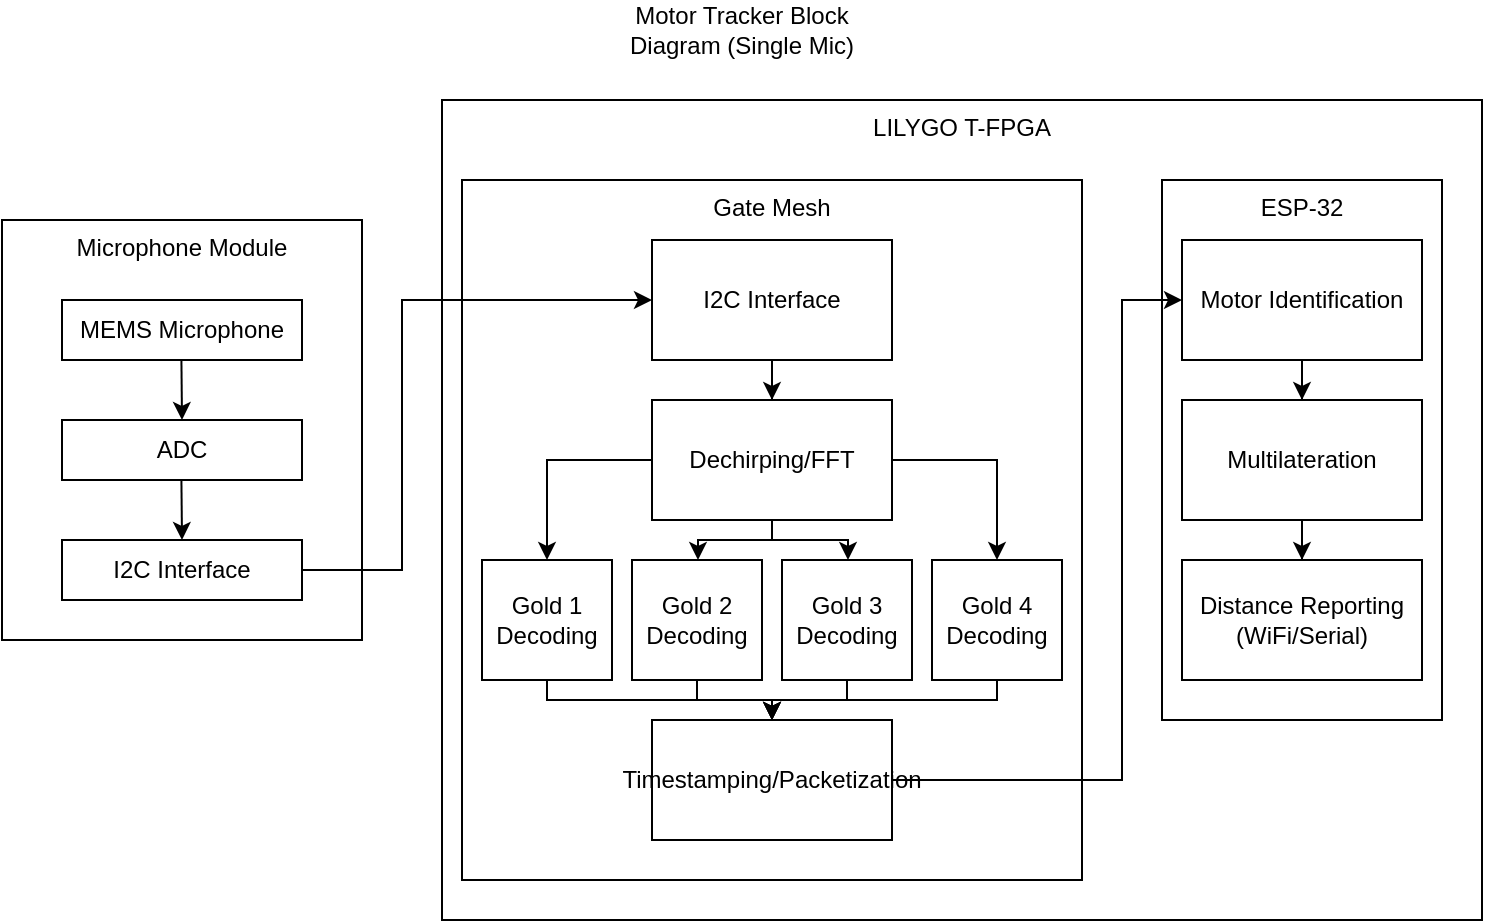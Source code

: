 <mxfile version="28.1.2">
  <diagram name="Page-1" id="JiWPZ9h_1q2T4OyDSVtu">
    <mxGraphModel dx="1351" dy="838" grid="1" gridSize="10" guides="1" tooltips="1" connect="1" arrows="1" fold="1" page="1" pageScale="1" pageWidth="850" pageHeight="1100" math="0" shadow="0">
      <root>
        <mxCell id="0" />
        <mxCell id="1" parent="0" />
        <mxCell id="axjzoKotY6OT-XX8PcPx-15" value="LILYGO T-FPGA" style="rounded=0;whiteSpace=wrap;html=1;verticalAlign=top;" parent="1" vertex="1">
          <mxGeometry x="275" y="160" width="520" height="410" as="geometry" />
        </mxCell>
        <mxCell id="axjzoKotY6OT-XX8PcPx-2" value="Motor Tracker Block Diagram (Single Mic)" style="text;html=1;align=center;verticalAlign=middle;whiteSpace=wrap;rounded=0;" parent="1" vertex="1">
          <mxGeometry x="365" y="110" width="120" height="30" as="geometry" />
        </mxCell>
        <mxCell id="axjzoKotY6OT-XX8PcPx-4" value="Microphone Module" style="rounded=0;whiteSpace=wrap;html=1;verticalAlign=top;" parent="1" vertex="1">
          <mxGeometry x="55" y="220" width="180" height="210" as="geometry" />
        </mxCell>
        <mxCell id="axjzoKotY6OT-XX8PcPx-5" value="MEMS Microphone" style="rounded=0;whiteSpace=wrap;html=1;" parent="1" vertex="1">
          <mxGeometry x="85" y="260" width="120" height="30" as="geometry" />
        </mxCell>
        <mxCell id="axjzoKotY6OT-XX8PcPx-6" value="ADC" style="rounded=0;whiteSpace=wrap;html=1;" parent="1" vertex="1">
          <mxGeometry x="85" y="320" width="120" height="30" as="geometry" />
        </mxCell>
        <mxCell id="axjzoKotY6OT-XX8PcPx-7" value="" style="endArrow=classic;html=1;rounded=0;entryX=0.5;entryY=0;entryDx=0;entryDy=0;" parent="1" target="axjzoKotY6OT-XX8PcPx-6" edge="1">
          <mxGeometry width="50" height="50" relative="1" as="geometry">
            <mxPoint x="144.71" y="290" as="sourcePoint" />
            <mxPoint x="144.71" y="340" as="targetPoint" />
          </mxGeometry>
        </mxCell>
        <mxCell id="axjzoKotY6OT-XX8PcPx-21" value="Gate Mesh" style="rounded=0;whiteSpace=wrap;html=1;verticalAlign=top;" parent="1" vertex="1">
          <mxGeometry x="285" y="200" width="310" height="350" as="geometry" />
        </mxCell>
        <mxCell id="axjzoKotY6OT-XX8PcPx-23" style="edgeStyle=orthogonalEdgeStyle;rounded=0;orthogonalLoop=1;jettySize=auto;html=1;entryX=0;entryY=0.5;entryDx=0;entryDy=0;" parent="1" source="axjzoKotY6OT-XX8PcPx-9" target="axjzoKotY6OT-XX8PcPx-13" edge="1">
          <mxGeometry relative="1" as="geometry">
            <Array as="points">
              <mxPoint x="255" y="395" />
              <mxPoint x="255" y="260" />
            </Array>
          </mxGeometry>
        </mxCell>
        <mxCell id="axjzoKotY6OT-XX8PcPx-9" value="&lt;div&gt;I2C Interface&lt;/div&gt;" style="rounded=0;whiteSpace=wrap;html=1;" parent="1" vertex="1">
          <mxGeometry x="85" y="380" width="120" height="30" as="geometry" />
        </mxCell>
        <mxCell id="axjzoKotY6OT-XX8PcPx-10" value="" style="endArrow=classic;html=1;rounded=0;entryX=0.5;entryY=0;entryDx=0;entryDy=0;" parent="1" target="axjzoKotY6OT-XX8PcPx-9" edge="1">
          <mxGeometry width="50" height="50" relative="1" as="geometry">
            <mxPoint x="144.71" y="350" as="sourcePoint" />
            <mxPoint x="144.71" y="400" as="targetPoint" />
          </mxGeometry>
        </mxCell>
        <mxCell id="axjzoKotY6OT-XX8PcPx-19" style="edgeStyle=orthogonalEdgeStyle;rounded=0;orthogonalLoop=1;jettySize=auto;html=1;" parent="1" source="axjzoKotY6OT-XX8PcPx-13" target="axjzoKotY6OT-XX8PcPx-17" edge="1">
          <mxGeometry relative="1" as="geometry" />
        </mxCell>
        <mxCell id="axjzoKotY6OT-XX8PcPx-13" value="&lt;div&gt;I2C Interface&lt;/div&gt;" style="rounded=0;whiteSpace=wrap;html=1;" parent="1" vertex="1">
          <mxGeometry x="380" y="230" width="120" height="60" as="geometry" />
        </mxCell>
        <mxCell id="KkfcDGEK2xUWVViiMSnf-19" style="edgeStyle=orthogonalEdgeStyle;rounded=0;orthogonalLoop=1;jettySize=auto;html=1;entryX=0.5;entryY=0;entryDx=0;entryDy=0;" edge="1" parent="1" source="axjzoKotY6OT-XX8PcPx-17" target="axjzoKotY6OT-XX8PcPx-20">
          <mxGeometry relative="1" as="geometry" />
        </mxCell>
        <mxCell id="KkfcDGEK2xUWVViiMSnf-24" style="edgeStyle=orthogonalEdgeStyle;rounded=0;orthogonalLoop=1;jettySize=auto;html=1;" edge="1" parent="1" source="axjzoKotY6OT-XX8PcPx-17" target="KkfcDGEK2xUWVViiMSnf-15">
          <mxGeometry relative="1" as="geometry">
            <Array as="points">
              <mxPoint x="440" y="380" />
              <mxPoint x="403" y="380" />
            </Array>
          </mxGeometry>
        </mxCell>
        <mxCell id="KkfcDGEK2xUWVViiMSnf-25" style="edgeStyle=orthogonalEdgeStyle;rounded=0;orthogonalLoop=1;jettySize=auto;html=1;" edge="1" parent="1" source="axjzoKotY6OT-XX8PcPx-17" target="KkfcDGEK2xUWVViiMSnf-16">
          <mxGeometry relative="1" as="geometry">
            <Array as="points">
              <mxPoint x="440" y="380" />
              <mxPoint x="478" y="380" />
            </Array>
          </mxGeometry>
        </mxCell>
        <mxCell id="KkfcDGEK2xUWVViiMSnf-26" style="edgeStyle=orthogonalEdgeStyle;rounded=0;orthogonalLoop=1;jettySize=auto;html=1;" edge="1" parent="1" source="axjzoKotY6OT-XX8PcPx-17" target="KkfcDGEK2xUWVViiMSnf-17">
          <mxGeometry relative="1" as="geometry" />
        </mxCell>
        <mxCell id="axjzoKotY6OT-XX8PcPx-17" value="Dechirping/FFT" style="whiteSpace=wrap;html=1;rounded=0;" parent="1" vertex="1">
          <mxGeometry x="380" y="310" width="120" height="60" as="geometry" />
        </mxCell>
        <mxCell id="KkfcDGEK2xUWVViiMSnf-27" style="edgeStyle=orthogonalEdgeStyle;rounded=0;orthogonalLoop=1;jettySize=auto;html=1;" edge="1" parent="1" source="axjzoKotY6OT-XX8PcPx-20" target="KkfcDGEK2xUWVViiMSnf-2">
          <mxGeometry relative="1" as="geometry">
            <Array as="points">
              <mxPoint x="327" y="460" />
              <mxPoint x="440" y="460" />
            </Array>
          </mxGeometry>
        </mxCell>
        <mxCell id="axjzoKotY6OT-XX8PcPx-20" value="Gold 1 Decoding" style="rounded=0;whiteSpace=wrap;html=1;" parent="1" vertex="1">
          <mxGeometry x="295" y="390" width="65" height="60" as="geometry" />
        </mxCell>
        <mxCell id="axjzoKotY6OT-XX8PcPx-24" value="&lt;div&gt;ESP-32&lt;/div&gt;" style="rounded=0;whiteSpace=wrap;html=1;verticalAlign=top;" parent="1" vertex="1">
          <mxGeometry x="635" y="200" width="140" height="270" as="geometry" />
        </mxCell>
        <mxCell id="KkfcDGEK2xUWVViiMSnf-7" style="edgeStyle=orthogonalEdgeStyle;rounded=0;orthogonalLoop=1;jettySize=auto;html=1;" edge="1" parent="1" source="axjzoKotY6OT-XX8PcPx-25" target="KkfcDGEK2xUWVViiMSnf-5">
          <mxGeometry relative="1" as="geometry" />
        </mxCell>
        <mxCell id="axjzoKotY6OT-XX8PcPx-25" value="Motor Identification" style="rounded=0;whiteSpace=wrap;html=1;" parent="1" vertex="1">
          <mxGeometry x="645" y="230" width="120" height="60" as="geometry" />
        </mxCell>
        <mxCell id="KkfcDGEK2xUWVViiMSnf-31" style="edgeStyle=orthogonalEdgeStyle;rounded=0;orthogonalLoop=1;jettySize=auto;html=1;" edge="1" parent="1" source="KkfcDGEK2xUWVViiMSnf-2" target="axjzoKotY6OT-XX8PcPx-25">
          <mxGeometry relative="1" as="geometry">
            <Array as="points">
              <mxPoint x="615" y="500" />
              <mxPoint x="615" y="260" />
            </Array>
          </mxGeometry>
        </mxCell>
        <mxCell id="KkfcDGEK2xUWVViiMSnf-2" value="&lt;div&gt;Timestamping/Packetization&lt;/div&gt;" style="rounded=0;whiteSpace=wrap;html=1;" vertex="1" parent="1">
          <mxGeometry x="380" y="470" width="120" height="60" as="geometry" />
        </mxCell>
        <mxCell id="KkfcDGEK2xUWVViiMSnf-8" style="edgeStyle=orthogonalEdgeStyle;rounded=0;orthogonalLoop=1;jettySize=auto;html=1;" edge="1" parent="1" source="KkfcDGEK2xUWVViiMSnf-5" target="KkfcDGEK2xUWVViiMSnf-6">
          <mxGeometry relative="1" as="geometry" />
        </mxCell>
        <mxCell id="KkfcDGEK2xUWVViiMSnf-5" value="&lt;div&gt;Multilateration&lt;/div&gt;" style="rounded=0;whiteSpace=wrap;html=1;" vertex="1" parent="1">
          <mxGeometry x="645" y="310" width="120" height="60" as="geometry" />
        </mxCell>
        <mxCell id="KkfcDGEK2xUWVViiMSnf-6" value="&lt;div&gt;Distance Reporting (WiFi/Serial)&lt;/div&gt;" style="rounded=0;whiteSpace=wrap;html=1;" vertex="1" parent="1">
          <mxGeometry x="645" y="390" width="120" height="60" as="geometry" />
        </mxCell>
        <mxCell id="KkfcDGEK2xUWVViiMSnf-28" style="edgeStyle=orthogonalEdgeStyle;rounded=0;orthogonalLoop=1;jettySize=auto;html=1;" edge="1" parent="1" source="KkfcDGEK2xUWVViiMSnf-15" target="KkfcDGEK2xUWVViiMSnf-2">
          <mxGeometry relative="1" as="geometry">
            <Array as="points">
              <mxPoint x="403" y="460" />
              <mxPoint x="440" y="460" />
            </Array>
          </mxGeometry>
        </mxCell>
        <mxCell id="KkfcDGEK2xUWVViiMSnf-15" value="Gold 2 Decoding" style="rounded=0;whiteSpace=wrap;html=1;" vertex="1" parent="1">
          <mxGeometry x="370" y="390" width="65" height="60" as="geometry" />
        </mxCell>
        <mxCell id="KkfcDGEK2xUWVViiMSnf-29" style="edgeStyle=orthogonalEdgeStyle;rounded=0;orthogonalLoop=1;jettySize=auto;html=1;" edge="1" parent="1" source="KkfcDGEK2xUWVViiMSnf-16" target="KkfcDGEK2xUWVViiMSnf-2">
          <mxGeometry relative="1" as="geometry">
            <Array as="points">
              <mxPoint x="477" y="460" />
              <mxPoint x="440" y="460" />
            </Array>
          </mxGeometry>
        </mxCell>
        <mxCell id="KkfcDGEK2xUWVViiMSnf-16" value="Gold 3 Decoding" style="rounded=0;whiteSpace=wrap;html=1;" vertex="1" parent="1">
          <mxGeometry x="445" y="390" width="65" height="60" as="geometry" />
        </mxCell>
        <mxCell id="KkfcDGEK2xUWVViiMSnf-30" style="edgeStyle=orthogonalEdgeStyle;rounded=0;orthogonalLoop=1;jettySize=auto;html=1;" edge="1" parent="1" source="KkfcDGEK2xUWVViiMSnf-17" target="KkfcDGEK2xUWVViiMSnf-2">
          <mxGeometry relative="1" as="geometry">
            <Array as="points">
              <mxPoint x="553" y="460" />
              <mxPoint x="440" y="460" />
            </Array>
          </mxGeometry>
        </mxCell>
        <mxCell id="KkfcDGEK2xUWVViiMSnf-17" value="Gold 4 Decoding" style="rounded=0;whiteSpace=wrap;html=1;" vertex="1" parent="1">
          <mxGeometry x="520" y="390" width="65" height="60" as="geometry" />
        </mxCell>
      </root>
    </mxGraphModel>
  </diagram>
</mxfile>
